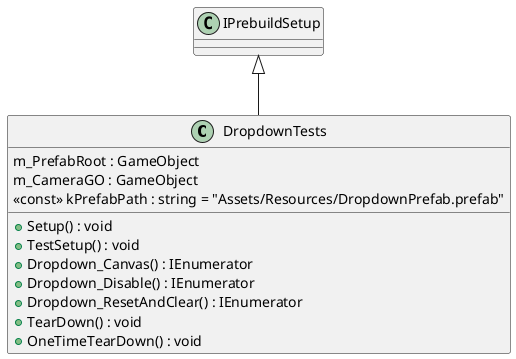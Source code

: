 @startuml
class DropdownTests {
    m_PrefabRoot : GameObject
    m_CameraGO : GameObject
    <<const>> kPrefabPath : string = "Assets/Resources/DropdownPrefab.prefab"
    + Setup() : void
    + TestSetup() : void
    + Dropdown_Canvas() : IEnumerator
    + Dropdown_Disable() : IEnumerator
    + Dropdown_ResetAndClear() : IEnumerator
    + TearDown() : void
    + OneTimeTearDown() : void
}
IPrebuildSetup <|-- DropdownTests
@enduml
